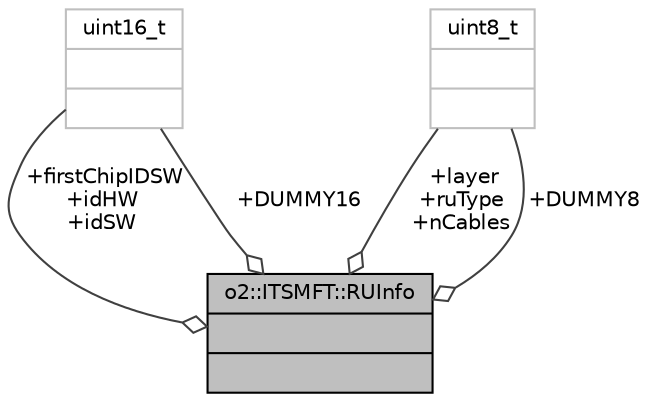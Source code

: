 digraph "o2::ITSMFT::RUInfo"
{
 // INTERACTIVE_SVG=YES
  bgcolor="transparent";
  edge [fontname="Helvetica",fontsize="10",labelfontname="Helvetica",labelfontsize="10"];
  node [fontname="Helvetica",fontsize="10",shape=record];
  Node1 [label="{o2::ITSMFT::RUInfo\n||}",height=0.2,width=0.4,color="black", fillcolor="grey75", style="filled" fontcolor="black"];
  Node2 -> Node1 [color="grey25",fontsize="10",style="solid",label=" +firstChipIDSW\n+idHW\n+idSW" ,arrowhead="odiamond",fontname="Helvetica"];
  Node2 [label="{uint16_t\n||}",height=0.2,width=0.4,color="grey75"];
  Node3 -> Node1 [color="grey25",fontsize="10",style="solid",label=" +layer\n+ruType\n+nCables" ,arrowhead="odiamond",fontname="Helvetica"];
  Node3 [label="{uint8_t\n||}",height=0.2,width=0.4,color="grey75"];
  Node2 -> Node1 [color="grey25",fontsize="10",style="solid",label=" +DUMMY16" ,arrowhead="odiamond",fontname="Helvetica"];
  Node3 -> Node1 [color="grey25",fontsize="10",style="solid",label=" +DUMMY8" ,arrowhead="odiamond",fontname="Helvetica"];
}
